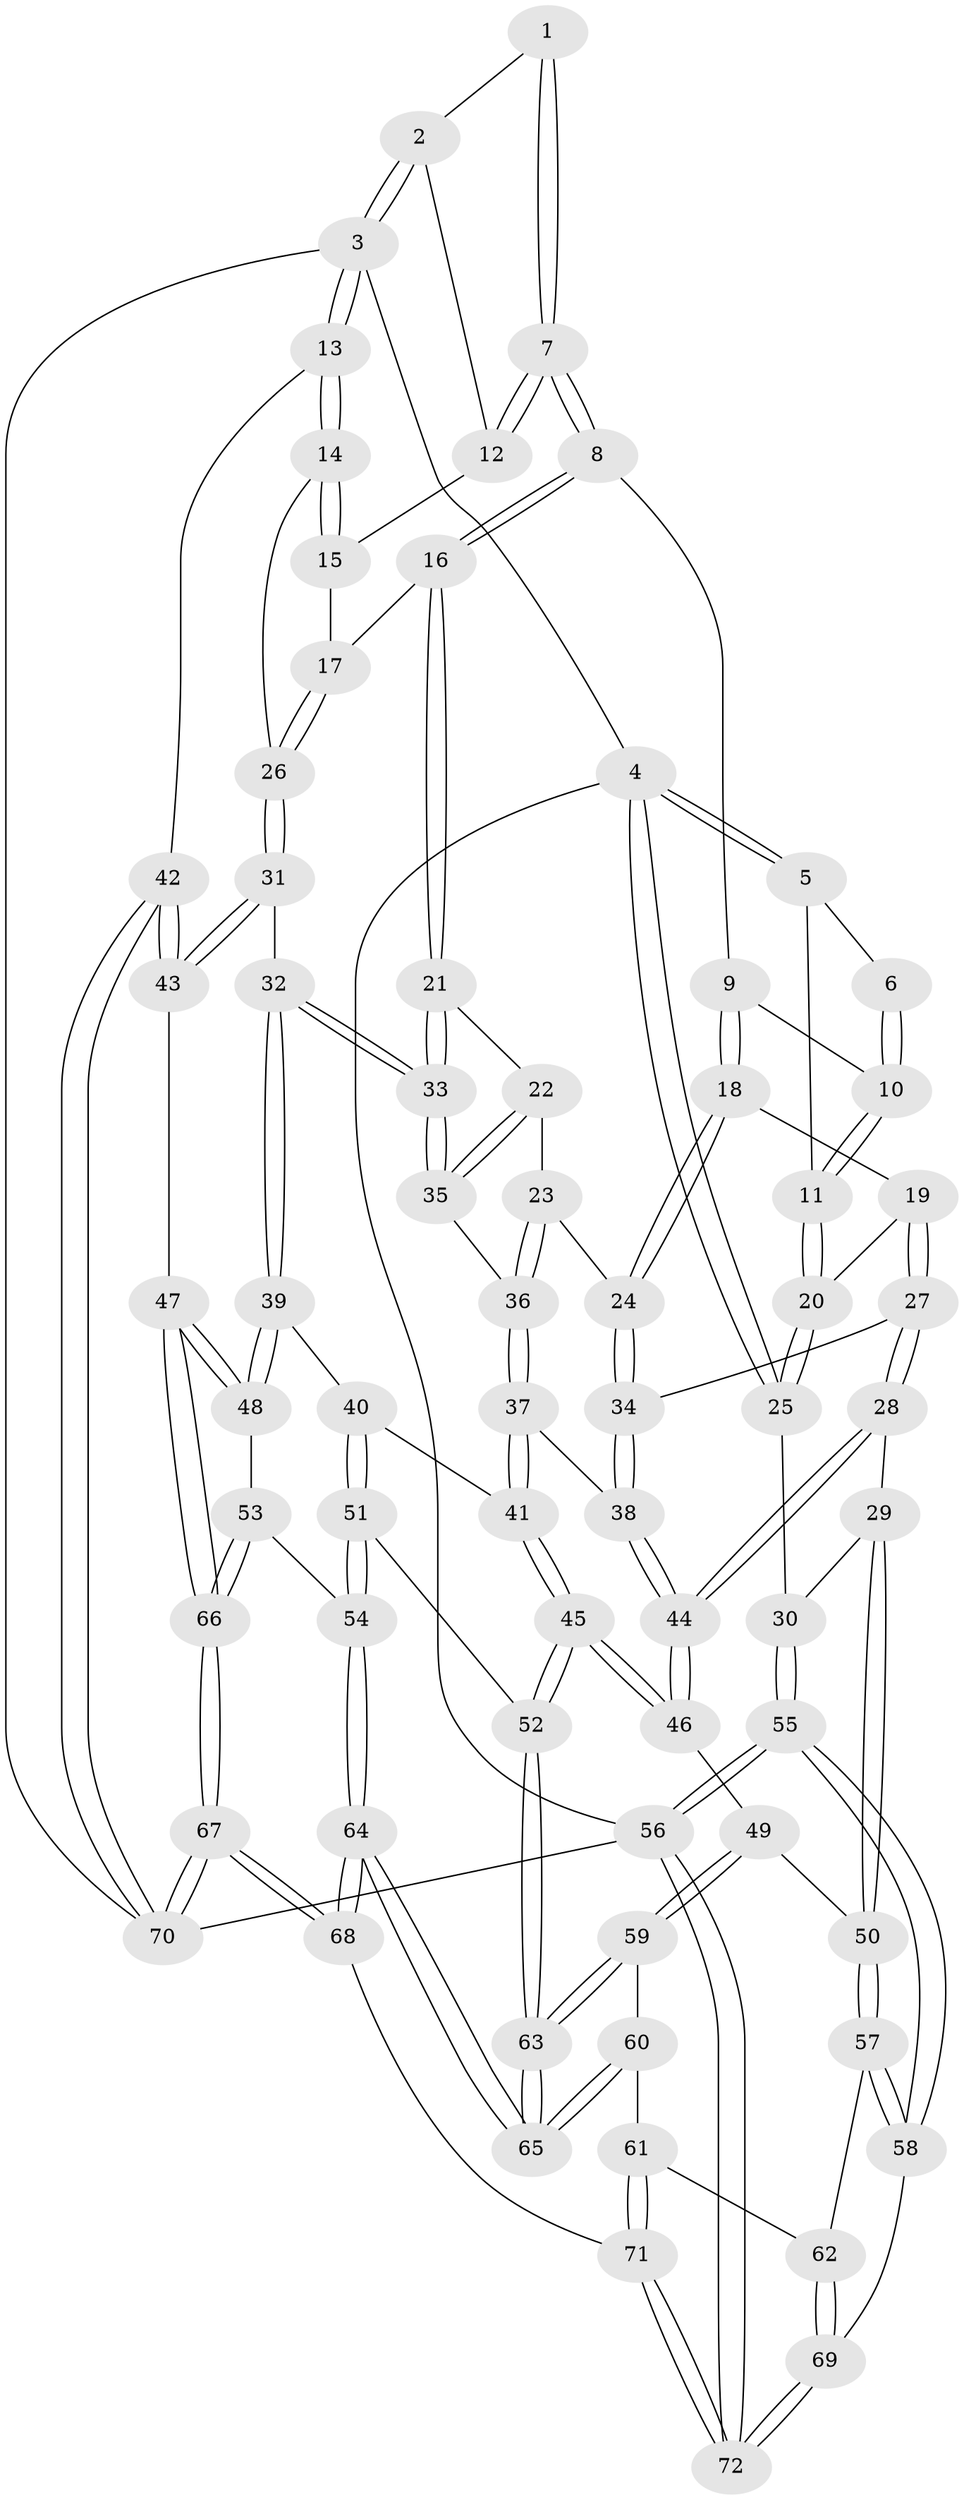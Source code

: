 // coarse degree distribution, {3: 0.14, 4: 0.44, 8: 0.02, 6: 0.1, 5: 0.3}
// Generated by graph-tools (version 1.1) at 2025/52/02/27/25 19:52:43]
// undirected, 72 vertices, 177 edges
graph export_dot {
graph [start="1"]
  node [color=gray90,style=filled];
  1 [pos="+0.44298427119191897+0"];
  2 [pos="+0.9501878739816898+0"];
  3 [pos="+1+0"];
  4 [pos="+0+0"];
  5 [pos="+0+0"];
  6 [pos="+0.3280157101603759+0"];
  7 [pos="+0.6024311595271219+0.15057112384843788"];
  8 [pos="+0.5903832181038454+0.17452810318252138"];
  9 [pos="+0.387347296519094+0.1442272436865997"];
  10 [pos="+0.35628461560909697+0.10488367571809991"];
  11 [pos="+0.14986061452891303+0.22708934544897716"];
  12 [pos="+0.8666822779859179+0"];
  13 [pos="+1+0.42678099734268493"];
  14 [pos="+1+0.4302242855136765"];
  15 [pos="+0.843478143325624+0.09994539598278923"];
  16 [pos="+0.6203098798413401+0.2546591480292152"];
  17 [pos="+0.7851980372392244+0.256191537438431"];
  18 [pos="+0.3809000211913854+0.3056818944257897"];
  19 [pos="+0.21327125243444345+0.2938107268509104"];
  20 [pos="+0.14278704644204435+0.24369090095215346"];
  21 [pos="+0.6142648155895395+0.2716745381692435"];
  22 [pos="+0.5113821077262233+0.34614526809987994"];
  23 [pos="+0.4845938613380268+0.3572155693859053"];
  24 [pos="+0.4045328975524283+0.36246992085261387"];
  25 [pos="+0+0.4436058332867821"];
  26 [pos="+0.9192883550223662+0.45620645339622823"];
  27 [pos="+0.2796650218919534+0.509771483419984"];
  28 [pos="+0.004208076674608343+0.524395830732025"];
  29 [pos="+0+0.523422110532135"];
  30 [pos="+0+0.4875654550322048"];
  31 [pos="+0.7929050298541854+0.5493440878616687"];
  32 [pos="+0.790003672743535+0.5495770623883575"];
  33 [pos="+0.7145517438611774+0.5149849190133979"];
  34 [pos="+0.32886656239292633+0.5199680426862711"];
  35 [pos="+0.6653828342661501+0.5152756146511573"];
  36 [pos="+0.5728465515802245+0.5299608764295991"];
  37 [pos="+0.46581693729448787+0.5836594405921081"];
  38 [pos="+0.3503458444990381+0.5509237334902841"];
  39 [pos="+0.710655792989462+0.6507734482556498"];
  40 [pos="+0.5510446953706325+0.724160576322923"];
  41 [pos="+0.5197107178020652+0.6975682785675688"];
  42 [pos="+1+0.8673201381738976"];
  43 [pos="+0.9047119563060366+0.8236241654653864"];
  44 [pos="+0.3013922218634401+0.7500105563244739"];
  45 [pos="+0.3582887533563014+0.7991083876313093"];
  46 [pos="+0.3005656509043506+0.7581188492432908"];
  47 [pos="+0.8368784701259286+0.8778494278045584"];
  48 [pos="+0.692825270106863+0.8367133943949657"];
  49 [pos="+0.2646131464868821+0.7772771534369075"];
  50 [pos="+0.14217776250668313+0.7773878951786467"];
  51 [pos="+0.5596460501598596+0.7952142233105506"];
  52 [pos="+0.39755496951828506+0.8564152631163018"];
  53 [pos="+0.6307206475616107+0.8595868930084696"];
  54 [pos="+0.612857477095007+0.8597536917560998"];
  55 [pos="+0+0.9314389378454945"];
  56 [pos="+0+1"];
  57 [pos="+0.08962915191466908+0.8745735820653864"];
  58 [pos="+0.00010121426679142447+0.8988386460334132"];
  59 [pos="+0.23619673169912633+0.90702387776868"];
  60 [pos="+0.22573973994076588+0.9286241921205391"];
  61 [pos="+0.18868977697182795+0.9465515607694887"];
  62 [pos="+0.13980265564986916+0.9214607398565783"];
  63 [pos="+0.4032535284424909+0.908418468033868"];
  64 [pos="+0.4565633037774082+1"];
  65 [pos="+0.44384976711536483+1"];
  66 [pos="+0.7777377464645043+1"];
  67 [pos="+0.7661330881023368+1"];
  68 [pos="+0.46755364789525666+1"];
  69 [pos="+0.09479011277759376+1"];
  70 [pos="+1+1"];
  71 [pos="+0.1697872001379039+1"];
  72 [pos="+0.13190835779535887+1"];
  1 -- 2;
  1 -- 7;
  1 -- 7;
  2 -- 3;
  2 -- 3;
  2 -- 12;
  3 -- 4;
  3 -- 13;
  3 -- 13;
  3 -- 70;
  4 -- 5;
  4 -- 5;
  4 -- 25;
  4 -- 25;
  4 -- 56;
  5 -- 6;
  5 -- 11;
  6 -- 10;
  6 -- 10;
  7 -- 8;
  7 -- 8;
  7 -- 12;
  7 -- 12;
  8 -- 9;
  8 -- 16;
  8 -- 16;
  9 -- 10;
  9 -- 18;
  9 -- 18;
  10 -- 11;
  10 -- 11;
  11 -- 20;
  11 -- 20;
  12 -- 15;
  13 -- 14;
  13 -- 14;
  13 -- 42;
  14 -- 15;
  14 -- 15;
  14 -- 26;
  15 -- 17;
  16 -- 17;
  16 -- 21;
  16 -- 21;
  17 -- 26;
  17 -- 26;
  18 -- 19;
  18 -- 24;
  18 -- 24;
  19 -- 20;
  19 -- 27;
  19 -- 27;
  20 -- 25;
  20 -- 25;
  21 -- 22;
  21 -- 33;
  21 -- 33;
  22 -- 23;
  22 -- 35;
  22 -- 35;
  23 -- 24;
  23 -- 36;
  23 -- 36;
  24 -- 34;
  24 -- 34;
  25 -- 30;
  26 -- 31;
  26 -- 31;
  27 -- 28;
  27 -- 28;
  27 -- 34;
  28 -- 29;
  28 -- 44;
  28 -- 44;
  29 -- 30;
  29 -- 50;
  29 -- 50;
  30 -- 55;
  30 -- 55;
  31 -- 32;
  31 -- 43;
  31 -- 43;
  32 -- 33;
  32 -- 33;
  32 -- 39;
  32 -- 39;
  33 -- 35;
  33 -- 35;
  34 -- 38;
  34 -- 38;
  35 -- 36;
  36 -- 37;
  36 -- 37;
  37 -- 38;
  37 -- 41;
  37 -- 41;
  38 -- 44;
  38 -- 44;
  39 -- 40;
  39 -- 48;
  39 -- 48;
  40 -- 41;
  40 -- 51;
  40 -- 51;
  41 -- 45;
  41 -- 45;
  42 -- 43;
  42 -- 43;
  42 -- 70;
  42 -- 70;
  43 -- 47;
  44 -- 46;
  44 -- 46;
  45 -- 46;
  45 -- 46;
  45 -- 52;
  45 -- 52;
  46 -- 49;
  47 -- 48;
  47 -- 48;
  47 -- 66;
  47 -- 66;
  48 -- 53;
  49 -- 50;
  49 -- 59;
  49 -- 59;
  50 -- 57;
  50 -- 57;
  51 -- 52;
  51 -- 54;
  51 -- 54;
  52 -- 63;
  52 -- 63;
  53 -- 54;
  53 -- 66;
  53 -- 66;
  54 -- 64;
  54 -- 64;
  55 -- 56;
  55 -- 56;
  55 -- 58;
  55 -- 58;
  56 -- 72;
  56 -- 72;
  56 -- 70;
  57 -- 58;
  57 -- 58;
  57 -- 62;
  58 -- 69;
  59 -- 60;
  59 -- 63;
  59 -- 63;
  60 -- 61;
  60 -- 65;
  60 -- 65;
  61 -- 62;
  61 -- 71;
  61 -- 71;
  62 -- 69;
  62 -- 69;
  63 -- 65;
  63 -- 65;
  64 -- 65;
  64 -- 65;
  64 -- 68;
  64 -- 68;
  66 -- 67;
  66 -- 67;
  67 -- 68;
  67 -- 68;
  67 -- 70;
  67 -- 70;
  68 -- 71;
  69 -- 72;
  69 -- 72;
  71 -- 72;
  71 -- 72;
}
